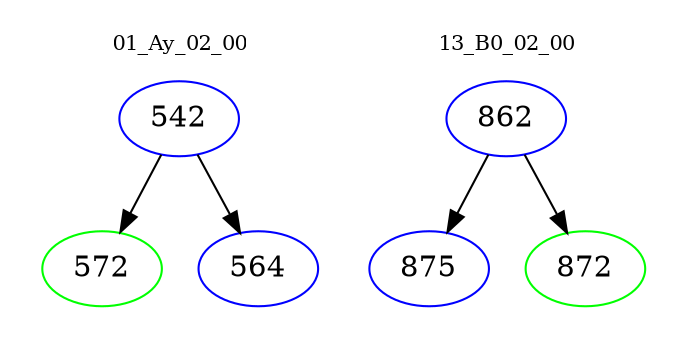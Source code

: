 digraph{
subgraph cluster_0 {
color = white
label = "01_Ay_02_00";
fontsize=10;
T0_542 [label="542", color="blue"]
T0_542 -> T0_572 [color="black"]
T0_572 [label="572", color="green"]
T0_542 -> T0_564 [color="black"]
T0_564 [label="564", color="blue"]
}
subgraph cluster_1 {
color = white
label = "13_B0_02_00";
fontsize=10;
T1_862 [label="862", color="blue"]
T1_862 -> T1_875 [color="black"]
T1_875 [label="875", color="blue"]
T1_862 -> T1_872 [color="black"]
T1_872 [label="872", color="green"]
}
}
